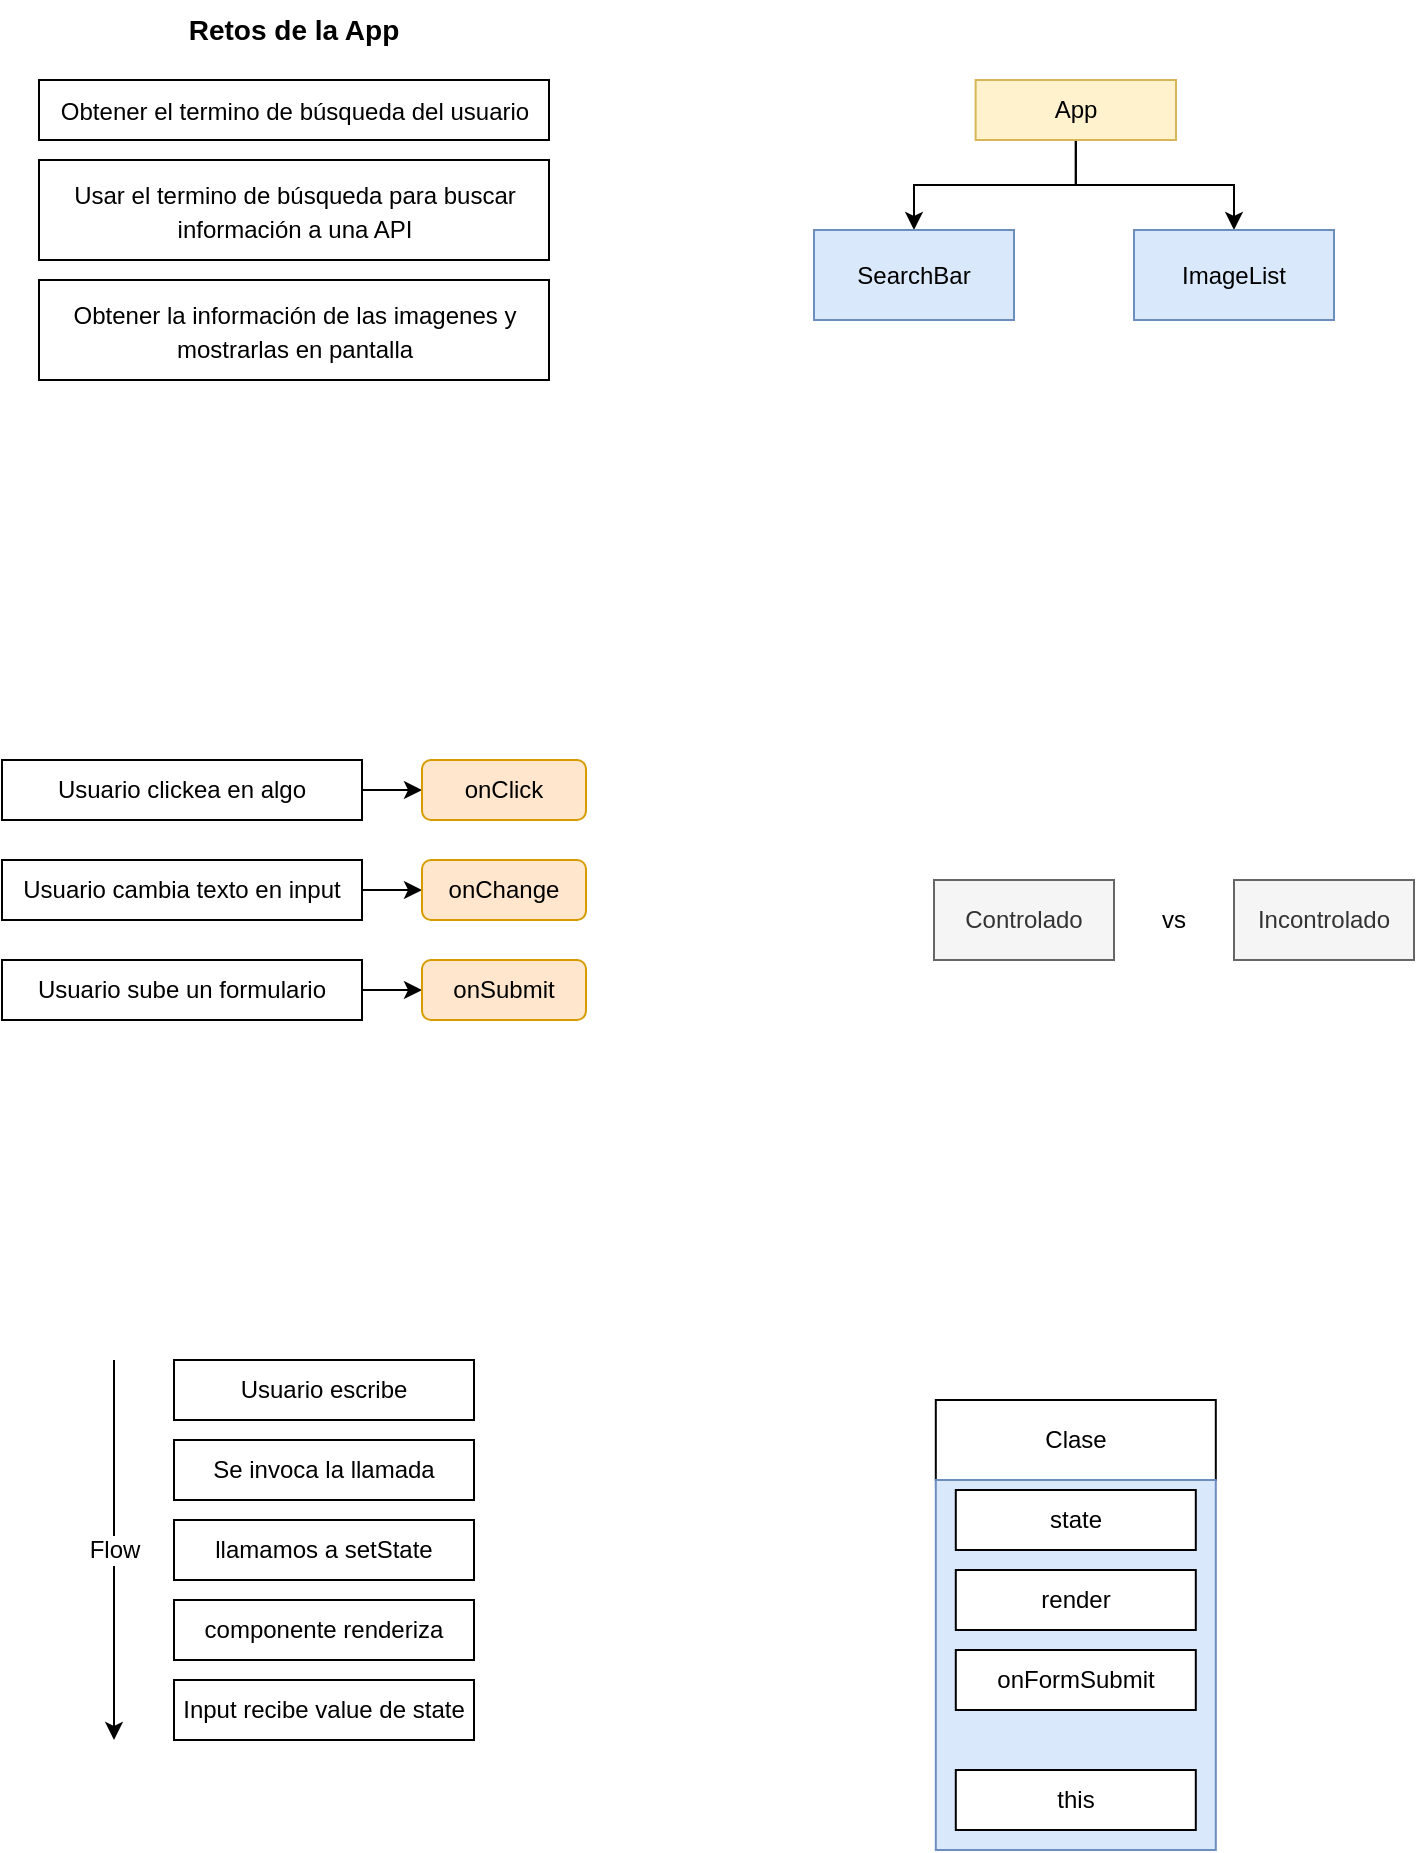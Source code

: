 <mxfile version="16.4.0" type="device"><diagram id="1qXYLYHgzfrsPsXZDN40" name="Página-1"><mxGraphModel dx="1240" dy="790" grid="1" gridSize="10" guides="1" tooltips="1" connect="1" arrows="1" fold="1" page="1" pageScale="1" pageWidth="827" pageHeight="1169" math="0" shadow="0"><root><mxCell id="0"/><mxCell id="1" parent="0"/><mxCell id="n94dktiyMnk4Mmo0tDJ5-2" value="&lt;b&gt;&lt;font style=&quot;font-size: 14px&quot;&gt;Retos de la App&lt;/font&gt;&lt;/b&gt;" style="text;html=1;strokeColor=none;fillColor=none;align=center;verticalAlign=middle;whiteSpace=wrap;rounded=0;" parent="1" vertex="1"><mxGeometry x="150" y="40" width="120" height="30" as="geometry"/></mxCell><mxCell id="n94dktiyMnk4Mmo0tDJ5-3" value="&lt;span style=&quot;font-size: 12px&quot;&gt;Obtener el termino de búsqueda del usuario&lt;/span&gt;" style="rounded=0;whiteSpace=wrap;html=1;fontSize=14;" parent="1" vertex="1"><mxGeometry x="82.5" y="80" width="255" height="30" as="geometry"/></mxCell><mxCell id="n94dktiyMnk4Mmo0tDJ5-4" value="&lt;span style=&quot;font-size: 12px&quot;&gt;Usar el termino de búsqueda para buscar información a una API&lt;/span&gt;" style="rounded=0;whiteSpace=wrap;html=1;fontSize=14;" parent="1" vertex="1"><mxGeometry x="82.5" y="120" width="255" height="50" as="geometry"/></mxCell><mxCell id="n94dktiyMnk4Mmo0tDJ5-5" value="&lt;span style=&quot;font-size: 12px&quot;&gt;Obtener la información de las imagenes y mostrarlas en pantalla&lt;/span&gt;" style="rounded=0;whiteSpace=wrap;html=1;fontSize=14;" parent="1" vertex="1"><mxGeometry x="82.5" y="180" width="255" height="50" as="geometry"/></mxCell><mxCell id="Vipa0mRGdKYcxJcS-XLu-1" style="edgeStyle=orthogonalEdgeStyle;rounded=0;orthogonalLoop=1;jettySize=auto;html=1;exitX=0.5;exitY=1;exitDx=0;exitDy=0;" parent="1" source="Vipa0mRGdKYcxJcS-XLu-2" target="Vipa0mRGdKYcxJcS-XLu-3" edge="1"><mxGeometry relative="1" as="geometry"/></mxCell><mxCell id="Vipa0mRGdKYcxJcS-XLu-8" style="edgeStyle=orthogonalEdgeStyle;rounded=0;orthogonalLoop=1;jettySize=auto;html=1;exitX=0.5;exitY=1;exitDx=0;exitDy=0;fontSize=12;" parent="1" source="Vipa0mRGdKYcxJcS-XLu-2" target="Vipa0mRGdKYcxJcS-XLu-7" edge="1"><mxGeometry relative="1" as="geometry"/></mxCell><mxCell id="Vipa0mRGdKYcxJcS-XLu-2" value="App" style="rounded=0;whiteSpace=wrap;html=1;fillColor=#fff2cc;strokeColor=#d6b656;" parent="1" vertex="1"><mxGeometry x="550.81" y="80" width="100.19" height="30" as="geometry"/></mxCell><mxCell id="Vipa0mRGdKYcxJcS-XLu-3" value="SearchBar" style="rounded=0;whiteSpace=wrap;html=1;fillColor=#dae8fc;strokeColor=#6c8ebf;" parent="1" vertex="1"><mxGeometry x="470" y="155" width="100" height="45" as="geometry"/></mxCell><mxCell id="Vipa0mRGdKYcxJcS-XLu-7" value="ImageList" style="rounded=0;whiteSpace=wrap;html=1;fillColor=#dae8fc;strokeColor=#6c8ebf;" parent="1" vertex="1"><mxGeometry x="630" y="155" width="100" height="45" as="geometry"/></mxCell><mxCell id="Vipa0mRGdKYcxJcS-XLu-11" style="edgeStyle=orthogonalEdgeStyle;rounded=0;orthogonalLoop=1;jettySize=auto;html=1;exitX=1;exitY=0.5;exitDx=0;exitDy=0;entryX=0;entryY=0.5;entryDx=0;entryDy=0;fontSize=12;" parent="1" source="Vipa0mRGdKYcxJcS-XLu-9" target="Vipa0mRGdKYcxJcS-XLu-10" edge="1"><mxGeometry relative="1" as="geometry"/></mxCell><mxCell id="Vipa0mRGdKYcxJcS-XLu-9" value="Usuario clickea en algo" style="rounded=0;whiteSpace=wrap;html=1;fontSize=12;" parent="1" vertex="1"><mxGeometry x="64" y="420" width="180" height="30" as="geometry"/></mxCell><mxCell id="Vipa0mRGdKYcxJcS-XLu-10" value="onClick" style="rounded=1;whiteSpace=wrap;html=1;fontSize=12;fillColor=#ffe6cc;strokeColor=#d79b00;" parent="1" vertex="1"><mxGeometry x="274" y="420" width="82" height="30" as="geometry"/></mxCell><mxCell id="Vipa0mRGdKYcxJcS-XLu-12" style="edgeStyle=orthogonalEdgeStyle;rounded=0;orthogonalLoop=1;jettySize=auto;html=1;exitX=1;exitY=0.5;exitDx=0;exitDy=0;entryX=0;entryY=0.5;entryDx=0;entryDy=0;fontSize=12;" parent="1" source="Vipa0mRGdKYcxJcS-XLu-13" target="Vipa0mRGdKYcxJcS-XLu-14" edge="1"><mxGeometry relative="1" as="geometry"/></mxCell><mxCell id="Vipa0mRGdKYcxJcS-XLu-13" value="Usuario cambia texto en input" style="rounded=0;whiteSpace=wrap;html=1;fontSize=12;" parent="1" vertex="1"><mxGeometry x="64" y="470" width="180" height="30" as="geometry"/></mxCell><mxCell id="Vipa0mRGdKYcxJcS-XLu-14" value="onChange" style="rounded=1;whiteSpace=wrap;html=1;fontSize=12;fillColor=#ffe6cc;strokeColor=#d79b00;" parent="1" vertex="1"><mxGeometry x="274" y="470" width="82" height="30" as="geometry"/></mxCell><mxCell id="Vipa0mRGdKYcxJcS-XLu-15" style="edgeStyle=orthogonalEdgeStyle;rounded=0;orthogonalLoop=1;jettySize=auto;html=1;exitX=1;exitY=0.5;exitDx=0;exitDy=0;entryX=0;entryY=0.5;entryDx=0;entryDy=0;fontSize=12;" parent="1" source="Vipa0mRGdKYcxJcS-XLu-16" target="Vipa0mRGdKYcxJcS-XLu-17" edge="1"><mxGeometry relative="1" as="geometry"/></mxCell><mxCell id="Vipa0mRGdKYcxJcS-XLu-16" value="Usuario sube un formulario" style="rounded=0;whiteSpace=wrap;html=1;fontSize=12;" parent="1" vertex="1"><mxGeometry x="64" y="520" width="180" height="30" as="geometry"/></mxCell><mxCell id="Vipa0mRGdKYcxJcS-XLu-17" value="onSubmit" style="rounded=1;whiteSpace=wrap;html=1;fontSize=12;fillColor=#ffe6cc;strokeColor=#d79b00;" parent="1" vertex="1"><mxGeometry x="274" y="520" width="82" height="30" as="geometry"/></mxCell><mxCell id="Vipa0mRGdKYcxJcS-XLu-18" value="Controlado" style="rounded=0;whiteSpace=wrap;html=1;fontSize=12;fillColor=#f5f5f5;strokeColor=#666666;fontColor=#333333;" parent="1" vertex="1"><mxGeometry x="530" y="480" width="90" height="40" as="geometry"/></mxCell><mxCell id="Vipa0mRGdKYcxJcS-XLu-19" value="vs" style="text;html=1;strokeColor=none;fillColor=none;align=center;verticalAlign=middle;whiteSpace=wrap;rounded=0;fontSize=12;" parent="1" vertex="1"><mxGeometry x="620" y="485" width="60" height="30" as="geometry"/></mxCell><mxCell id="Vipa0mRGdKYcxJcS-XLu-21" value="Incontrolado" style="rounded=0;whiteSpace=wrap;html=1;fontSize=12;fillColor=#f5f5f5;strokeColor=#666666;fontColor=#333333;" parent="1" vertex="1"><mxGeometry x="680" y="480" width="90" height="40" as="geometry"/></mxCell><mxCell id="Vipa0mRGdKYcxJcS-XLu-22" value="Flow" style="endArrow=classic;html=1;rounded=0;fontSize=12;" parent="1" edge="1"><mxGeometry width="50" height="50" relative="1" as="geometry"><mxPoint x="120" y="720" as="sourcePoint"/><mxPoint x="120" y="910" as="targetPoint"/></mxGeometry></mxCell><mxCell id="Vipa0mRGdKYcxJcS-XLu-23" value="Usuario escribe" style="rounded=0;whiteSpace=wrap;html=1;fontSize=12;" parent="1" vertex="1"><mxGeometry x="150" y="720" width="150" height="30" as="geometry"/></mxCell><mxCell id="Vipa0mRGdKYcxJcS-XLu-24" value="Se invoca la llamada" style="rounded=0;whiteSpace=wrap;html=1;fontSize=12;" parent="1" vertex="1"><mxGeometry x="150" y="760" width="150" height="30" as="geometry"/></mxCell><mxCell id="Vipa0mRGdKYcxJcS-XLu-25" value="llamamos a setState" style="rounded=0;whiteSpace=wrap;html=1;fontSize=12;" parent="1" vertex="1"><mxGeometry x="150" y="800" width="150" height="30" as="geometry"/></mxCell><mxCell id="Vipa0mRGdKYcxJcS-XLu-26" value="componente renderiza" style="rounded=0;whiteSpace=wrap;html=1;fontSize=12;" parent="1" vertex="1"><mxGeometry x="150" y="840" width="150" height="30" as="geometry"/></mxCell><mxCell id="Vipa0mRGdKYcxJcS-XLu-27" value="Input recibe value de state" style="rounded=0;whiteSpace=wrap;html=1;fontSize=12;" parent="1" vertex="1"><mxGeometry x="150" y="880" width="150" height="30" as="geometry"/></mxCell><mxCell id="Vipa0mRGdKYcxJcS-XLu-28" value="Clase" style="rounded=0;whiteSpace=wrap;html=1;fontSize=12;" parent="1" vertex="1"><mxGeometry x="530.9" y="740" width="140" height="40" as="geometry"/></mxCell><mxCell id="Vipa0mRGdKYcxJcS-XLu-29" value="" style="rounded=0;whiteSpace=wrap;html=1;fontSize=12;fillColor=#dae8fc;strokeColor=#6c8ebf;" parent="1" vertex="1"><mxGeometry x="530.9" y="780" width="140" height="185" as="geometry"/></mxCell><mxCell id="Vipa0mRGdKYcxJcS-XLu-30" value="state" style="rounded=0;whiteSpace=wrap;html=1;fontSize=12;" parent="1" vertex="1"><mxGeometry x="540.9" y="785" width="120" height="30" as="geometry"/></mxCell><mxCell id="Vipa0mRGdKYcxJcS-XLu-31" value="render" style="rounded=0;whiteSpace=wrap;html=1;fontSize=12;" parent="1" vertex="1"><mxGeometry x="540.9" y="825" width="120" height="30" as="geometry"/></mxCell><mxCell id="Vipa0mRGdKYcxJcS-XLu-32" value="onFormSubmit" style="rounded=0;whiteSpace=wrap;html=1;fontSize=12;" parent="1" vertex="1"><mxGeometry x="540.9" y="865" width="120" height="30" as="geometry"/></mxCell><mxCell id="Vipa0mRGdKYcxJcS-XLu-33" value="this" style="rounded=0;whiteSpace=wrap;html=1;fontSize=12;" parent="1" vertex="1"><mxGeometry x="540.9" y="925" width="120" height="30" as="geometry"/></mxCell></root></mxGraphModel></diagram></mxfile>